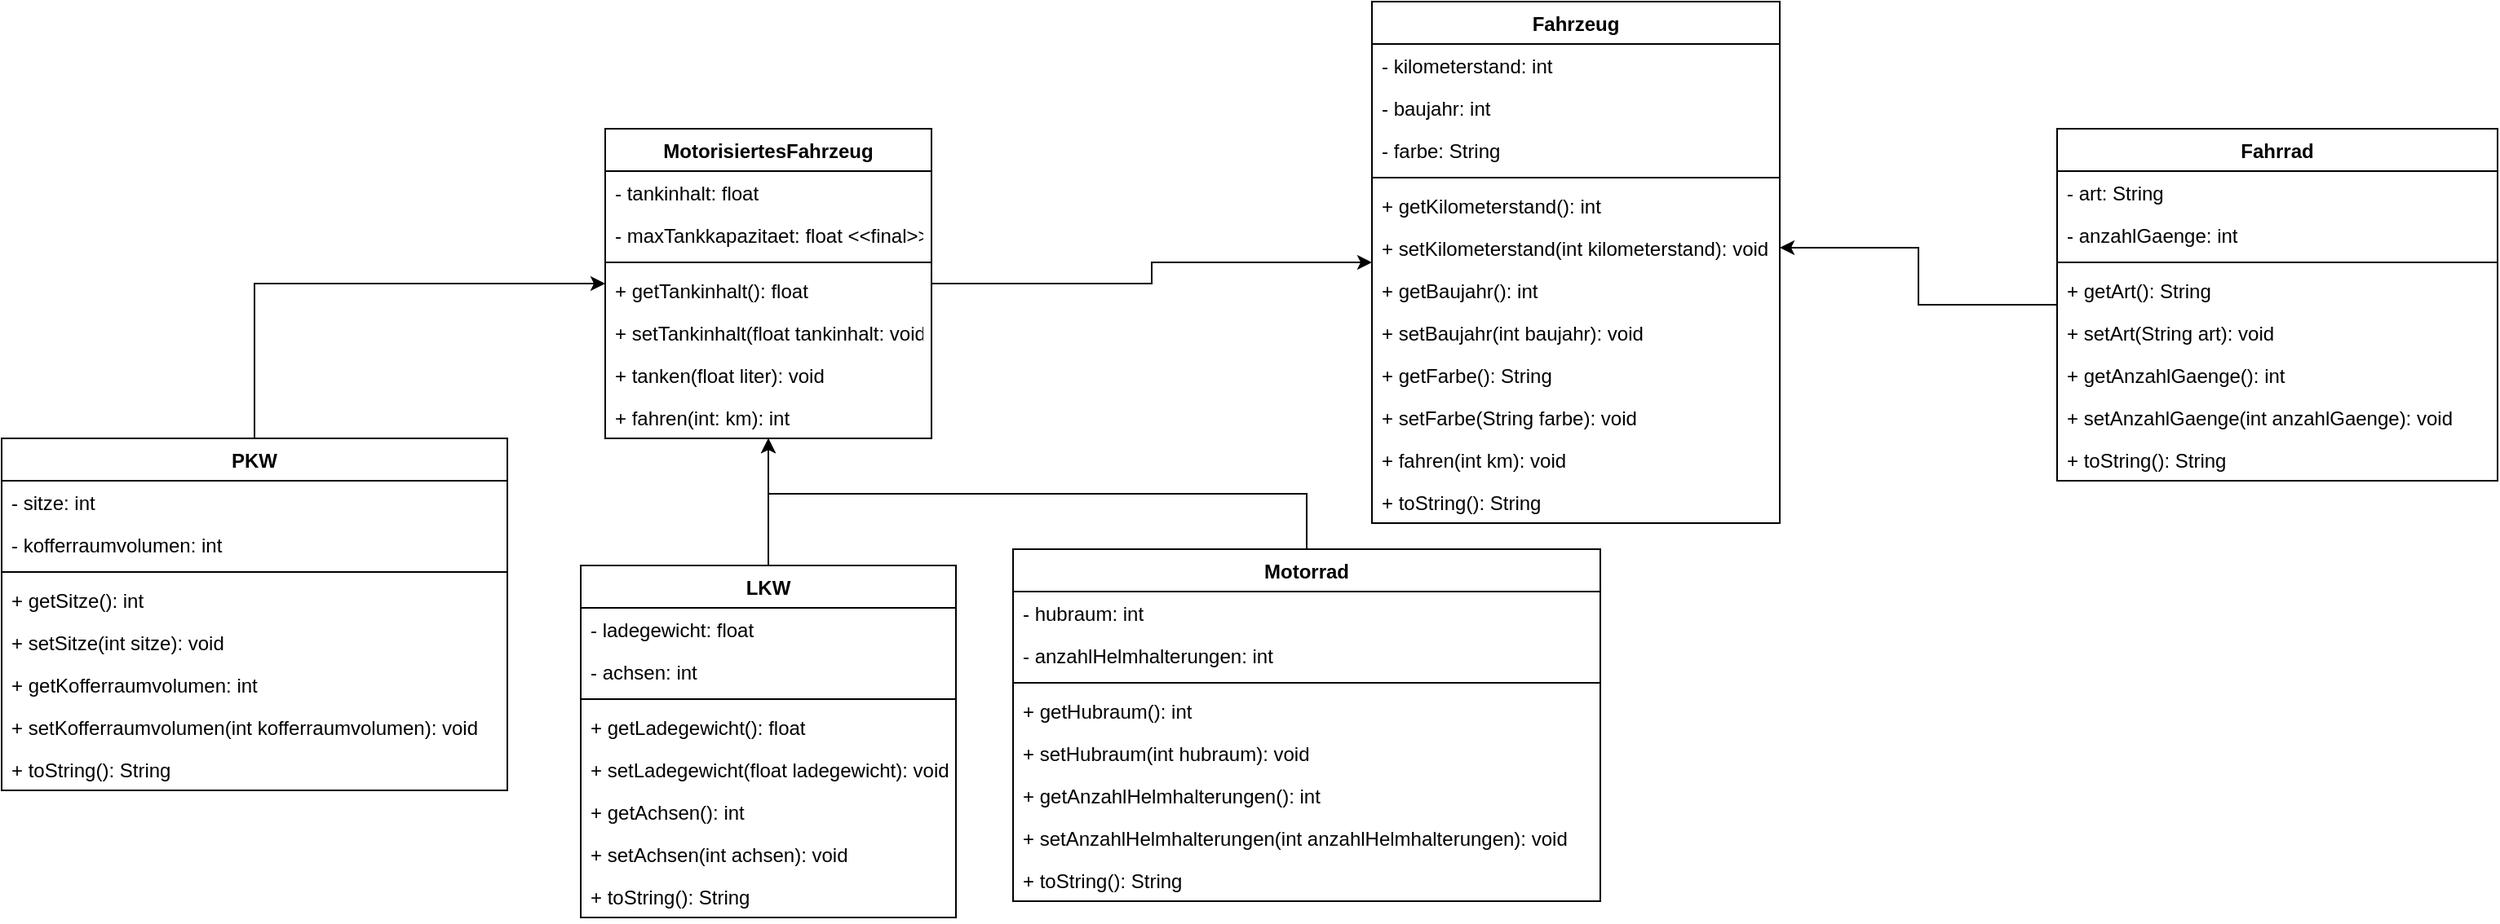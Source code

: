 <mxfile version="19.0.1" type="device"><diagram id="Y0OmzxcASAT7tjAqkf_t" name="Seite-1"><mxGraphModel dx="211" dy="1810" grid="1" gridSize="10" guides="1" tooltips="1" connect="1" arrows="1" fold="1" page="1" pageScale="1" pageWidth="827" pageHeight="1169" math="0" shadow="0"><root><mxCell id="0"/><mxCell id="1" parent="0"/><mxCell id="k6wUv0KEqBvNM9JtTSoS-62" value="Fahrzeug" style="swimlane;fontStyle=1;align=center;verticalAlign=top;childLayout=stackLayout;horizontal=1;startSize=26;horizontalStack=0;resizeParent=1;resizeParentMax=0;resizeLast=0;collapsible=1;marginBottom=0;" parent="1" vertex="1"><mxGeometry x="1730" y="-1146" width="250" height="320" as="geometry"/></mxCell><mxCell id="k6wUv0KEqBvNM9JtTSoS-64" value="- kilometerstand: int" style="text;strokeColor=none;fillColor=none;align=left;verticalAlign=top;spacingLeft=4;spacingRight=4;overflow=hidden;rotatable=0;points=[[0,0.5],[1,0.5]];portConstraint=eastwest;" parent="k6wUv0KEqBvNM9JtTSoS-62" vertex="1"><mxGeometry y="26" width="250" height="26" as="geometry"/></mxCell><mxCell id="k6wUv0KEqBvNM9JtTSoS-66" value="- baujahr: int" style="text;strokeColor=none;fillColor=none;align=left;verticalAlign=top;spacingLeft=4;spacingRight=4;overflow=hidden;rotatable=0;points=[[0,0.5],[1,0.5]];portConstraint=eastwest;" parent="k6wUv0KEqBvNM9JtTSoS-62" vertex="1"><mxGeometry y="52" width="250" height="26" as="geometry"/></mxCell><mxCell id="k6wUv0KEqBvNM9JtTSoS-67" value="- farbe: String" style="text;strokeColor=none;fillColor=none;align=left;verticalAlign=top;spacingLeft=4;spacingRight=4;overflow=hidden;rotatable=0;points=[[0,0.5],[1,0.5]];portConstraint=eastwest;" parent="k6wUv0KEqBvNM9JtTSoS-62" vertex="1"><mxGeometry y="78" width="250" height="26" as="geometry"/></mxCell><mxCell id="k6wUv0KEqBvNM9JtTSoS-71" value="" style="line;strokeWidth=1;fillColor=none;align=left;verticalAlign=middle;spacingTop=-1;spacingLeft=3;spacingRight=3;rotatable=0;labelPosition=right;points=[];portConstraint=eastwest;" parent="k6wUv0KEqBvNM9JtTSoS-62" vertex="1"><mxGeometry y="104" width="250" height="8" as="geometry"/></mxCell><mxCell id="k6wUv0KEqBvNM9JtTSoS-72" value="+ getKilometerstand(): int" style="text;strokeColor=none;fillColor=none;align=left;verticalAlign=top;spacingLeft=4;spacingRight=4;overflow=hidden;rotatable=0;points=[[0,0.5],[1,0.5]];portConstraint=eastwest;" parent="k6wUv0KEqBvNM9JtTSoS-62" vertex="1"><mxGeometry y="112" width="250" height="26" as="geometry"/></mxCell><mxCell id="k6wUv0KEqBvNM9JtTSoS-73" value="+ setKilometerstand(int kilometerstand): void" style="text;strokeColor=none;fillColor=none;align=left;verticalAlign=top;spacingLeft=4;spacingRight=4;overflow=hidden;rotatable=0;points=[[0,0.5],[1,0.5]];portConstraint=eastwest;" parent="k6wUv0KEqBvNM9JtTSoS-62" vertex="1"><mxGeometry y="138" width="250" height="26" as="geometry"/></mxCell><mxCell id="vWXZyqVZR9DLt2OENwW7-8" value="+ getBaujahr(): int" style="text;strokeColor=none;fillColor=none;align=left;verticalAlign=top;spacingLeft=4;spacingRight=4;overflow=hidden;rotatable=0;points=[[0,0.5],[1,0.5]];portConstraint=eastwest;" parent="k6wUv0KEqBvNM9JtTSoS-62" vertex="1"><mxGeometry y="164" width="250" height="26" as="geometry"/></mxCell><mxCell id="vWXZyqVZR9DLt2OENwW7-9" value="+ setBaujahr(int baujahr): void" style="text;strokeColor=none;fillColor=none;align=left;verticalAlign=top;spacingLeft=4;spacingRight=4;overflow=hidden;rotatable=0;points=[[0,0.5],[1,0.5]];portConstraint=eastwest;" parent="k6wUv0KEqBvNM9JtTSoS-62" vertex="1"><mxGeometry y="190" width="250" height="26" as="geometry"/></mxCell><mxCell id="vWXZyqVZR9DLt2OENwW7-10" value="+ getFarbe(): String" style="text;strokeColor=none;fillColor=none;align=left;verticalAlign=top;spacingLeft=4;spacingRight=4;overflow=hidden;rotatable=0;points=[[0,0.5],[1,0.5]];portConstraint=eastwest;" parent="k6wUv0KEqBvNM9JtTSoS-62" vertex="1"><mxGeometry y="216" width="250" height="26" as="geometry"/></mxCell><mxCell id="vWXZyqVZR9DLt2OENwW7-11" value="+ setFarbe(String farbe): void" style="text;strokeColor=none;fillColor=none;align=left;verticalAlign=top;spacingLeft=4;spacingRight=4;overflow=hidden;rotatable=0;points=[[0,0.5],[1,0.5]];portConstraint=eastwest;" parent="k6wUv0KEqBvNM9JtTSoS-62" vertex="1"><mxGeometry y="242" width="250" height="26" as="geometry"/></mxCell><mxCell id="vWXZyqVZR9DLt2OENwW7-12" value="+ fahren(int km): void" style="text;strokeColor=none;fillColor=none;align=left;verticalAlign=top;spacingLeft=4;spacingRight=4;overflow=hidden;rotatable=0;points=[[0,0.5],[1,0.5]];portConstraint=eastwest;" parent="k6wUv0KEqBvNM9JtTSoS-62" vertex="1"><mxGeometry y="268" width="250" height="26" as="geometry"/></mxCell><mxCell id="efdVlefwRJ8nfMo9CLNG-1" value="+ toString(): String" style="text;strokeColor=none;fillColor=none;align=left;verticalAlign=top;spacingLeft=4;spacingRight=4;overflow=hidden;rotatable=0;points=[[0,0.5],[1,0.5]];portConstraint=eastwest;" vertex="1" parent="k6wUv0KEqBvNM9JtTSoS-62"><mxGeometry y="294" width="250" height="26" as="geometry"/></mxCell><mxCell id="fyn4RjbKtP2LwTOOT9LX-7" style="edgeStyle=orthogonalEdgeStyle;rounded=0;orthogonalLoop=1;jettySize=auto;html=1;exitX=0.5;exitY=0;exitDx=0;exitDy=0;" parent="1" source="k6wUv0KEqBvNM9JtTSoS-76" target="vWXZyqVZR9DLt2OENwW7-13" edge="1"><mxGeometry relative="1" as="geometry"/></mxCell><mxCell id="k6wUv0KEqBvNM9JtTSoS-76" value="PKW" style="swimlane;fontStyle=1;align=center;verticalAlign=top;childLayout=stackLayout;horizontal=1;startSize=26;horizontalStack=0;resizeParent=1;resizeParentMax=0;resizeLast=0;collapsible=1;marginBottom=0;" parent="1" vertex="1"><mxGeometry x="890" y="-878" width="310" height="216" as="geometry"/></mxCell><mxCell id="k6wUv0KEqBvNM9JtTSoS-77" value="- sitze: int" style="text;strokeColor=none;fillColor=none;align=left;verticalAlign=top;spacingLeft=4;spacingRight=4;overflow=hidden;rotatable=0;points=[[0,0.5],[1,0.5]];portConstraint=eastwest;" parent="k6wUv0KEqBvNM9JtTSoS-76" vertex="1"><mxGeometry y="26" width="310" height="26" as="geometry"/></mxCell><mxCell id="k6wUv0KEqBvNM9JtTSoS-78" value="- kofferraumvolumen: int" style="text;strokeColor=none;fillColor=none;align=left;verticalAlign=top;spacingLeft=4;spacingRight=4;overflow=hidden;rotatable=0;points=[[0,0.5],[1,0.5]];portConstraint=eastwest;" parent="k6wUv0KEqBvNM9JtTSoS-76" vertex="1"><mxGeometry y="52" width="310" height="26" as="geometry"/></mxCell><mxCell id="k6wUv0KEqBvNM9JtTSoS-79" value="" style="line;strokeWidth=1;fillColor=none;align=left;verticalAlign=middle;spacingTop=-1;spacingLeft=3;spacingRight=3;rotatable=0;labelPosition=right;points=[];portConstraint=eastwest;" parent="k6wUv0KEqBvNM9JtTSoS-76" vertex="1"><mxGeometry y="78" width="310" height="8" as="geometry"/></mxCell><mxCell id="vWXZyqVZR9DLt2OENwW7-21" value="+ getSitze(): int" style="text;strokeColor=none;fillColor=none;align=left;verticalAlign=top;spacingLeft=4;spacingRight=4;overflow=hidden;rotatable=0;points=[[0,0.5],[1,0.5]];portConstraint=eastwest;" parent="k6wUv0KEqBvNM9JtTSoS-76" vertex="1"><mxGeometry y="86" width="310" height="26" as="geometry"/></mxCell><mxCell id="vWXZyqVZR9DLt2OENwW7-27" value="+ setSitze(int sitze): void&#10;" style="text;strokeColor=none;fillColor=none;align=left;verticalAlign=top;spacingLeft=4;spacingRight=4;overflow=hidden;rotatable=0;points=[[0,0.5],[1,0.5]];portConstraint=eastwest;" parent="k6wUv0KEqBvNM9JtTSoS-76" vertex="1"><mxGeometry y="112" width="310" height="26" as="geometry"/></mxCell><mxCell id="vWXZyqVZR9DLt2OENwW7-28" value="+ getKofferraumvolumen: int" style="text;strokeColor=none;fillColor=none;align=left;verticalAlign=top;spacingLeft=4;spacingRight=4;overflow=hidden;rotatable=0;points=[[0,0.5],[1,0.5]];portConstraint=eastwest;" parent="k6wUv0KEqBvNM9JtTSoS-76" vertex="1"><mxGeometry y="138" width="310" height="26" as="geometry"/></mxCell><mxCell id="vWXZyqVZR9DLt2OENwW7-29" value="+ setKofferraumvolumen(int kofferraumvolumen): void" style="text;strokeColor=none;fillColor=none;align=left;verticalAlign=top;spacingLeft=4;spacingRight=4;overflow=hidden;rotatable=0;points=[[0,0.5],[1,0.5]];portConstraint=eastwest;" parent="k6wUv0KEqBvNM9JtTSoS-76" vertex="1"><mxGeometry y="164" width="310" height="26" as="geometry"/></mxCell><mxCell id="efdVlefwRJ8nfMo9CLNG-4" value="+ toString(): String" style="text;strokeColor=none;fillColor=none;align=left;verticalAlign=top;spacingLeft=4;spacingRight=4;overflow=hidden;rotatable=0;points=[[0,0.5],[1,0.5]];portConstraint=eastwest;" vertex="1" parent="k6wUv0KEqBvNM9JtTSoS-76"><mxGeometry y="190" width="310" height="26" as="geometry"/></mxCell><mxCell id="fyn4RjbKtP2LwTOOT9LX-5" style="edgeStyle=orthogonalEdgeStyle;rounded=0;orthogonalLoop=1;jettySize=auto;html=1;" parent="1" source="k6wUv0KEqBvNM9JtTSoS-84" target="vWXZyqVZR9DLt2OENwW7-13" edge="1"><mxGeometry relative="1" as="geometry"/></mxCell><mxCell id="k6wUv0KEqBvNM9JtTSoS-84" value="LKW" style="swimlane;fontStyle=1;align=center;verticalAlign=top;childLayout=stackLayout;horizontal=1;startSize=26;horizontalStack=0;resizeParent=1;resizeParentMax=0;resizeLast=0;collapsible=1;marginBottom=0;" parent="1" vertex="1"><mxGeometry x="1245" y="-800" width="230" height="216" as="geometry"/></mxCell><mxCell id="k6wUv0KEqBvNM9JtTSoS-85" value="- ladegewicht: float" style="text;strokeColor=none;fillColor=none;align=left;verticalAlign=top;spacingLeft=4;spacingRight=4;overflow=hidden;rotatable=0;points=[[0,0.5],[1,0.5]];portConstraint=eastwest;" parent="k6wUv0KEqBvNM9JtTSoS-84" vertex="1"><mxGeometry y="26" width="230" height="26" as="geometry"/></mxCell><mxCell id="k6wUv0KEqBvNM9JtTSoS-86" value="- achsen: int" style="text;strokeColor=none;fillColor=none;align=left;verticalAlign=top;spacingLeft=4;spacingRight=4;overflow=hidden;rotatable=0;points=[[0,0.5],[1,0.5]];portConstraint=eastwest;" parent="k6wUv0KEqBvNM9JtTSoS-84" vertex="1"><mxGeometry y="52" width="230" height="26" as="geometry"/></mxCell><mxCell id="k6wUv0KEqBvNM9JtTSoS-87" value="" style="line;strokeWidth=1;fillColor=none;align=left;verticalAlign=middle;spacingTop=-1;spacingLeft=3;spacingRight=3;rotatable=0;labelPosition=right;points=[];portConstraint=eastwest;" parent="k6wUv0KEqBvNM9JtTSoS-84" vertex="1"><mxGeometry y="78" width="230" height="8" as="geometry"/></mxCell><mxCell id="vWXZyqVZR9DLt2OENwW7-38" value="+ getLadegewicht(): float" style="text;strokeColor=none;fillColor=none;align=left;verticalAlign=top;spacingLeft=4;spacingRight=4;overflow=hidden;rotatable=0;points=[[0,0.5],[1,0.5]];portConstraint=eastwest;" parent="k6wUv0KEqBvNM9JtTSoS-84" vertex="1"><mxGeometry y="86" width="230" height="26" as="geometry"/></mxCell><mxCell id="vWXZyqVZR9DLt2OENwW7-39" value="+ setLadegewicht(float ladegewicht): void" style="text;strokeColor=none;fillColor=none;align=left;verticalAlign=top;spacingLeft=4;spacingRight=4;overflow=hidden;rotatable=0;points=[[0,0.5],[1,0.5]];portConstraint=eastwest;" parent="k6wUv0KEqBvNM9JtTSoS-84" vertex="1"><mxGeometry y="112" width="230" height="26" as="geometry"/></mxCell><mxCell id="vWXZyqVZR9DLt2OENwW7-40" value="+ getAchsen(): int" style="text;strokeColor=none;fillColor=none;align=left;verticalAlign=top;spacingLeft=4;spacingRight=4;overflow=hidden;rotatable=0;points=[[0,0.5],[1,0.5]];portConstraint=eastwest;" parent="k6wUv0KEqBvNM9JtTSoS-84" vertex="1"><mxGeometry y="138" width="230" height="26" as="geometry"/></mxCell><mxCell id="vWXZyqVZR9DLt2OENwW7-41" value="+ setAchsen(int achsen): void" style="text;strokeColor=none;fillColor=none;align=left;verticalAlign=top;spacingLeft=4;spacingRight=4;overflow=hidden;rotatable=0;points=[[0,0.5],[1,0.5]];portConstraint=eastwest;" parent="k6wUv0KEqBvNM9JtTSoS-84" vertex="1"><mxGeometry y="164" width="230" height="26" as="geometry"/></mxCell><mxCell id="efdVlefwRJ8nfMo9CLNG-5" value="+ toString(): String" style="text;strokeColor=none;fillColor=none;align=left;verticalAlign=top;spacingLeft=4;spacingRight=4;overflow=hidden;rotatable=0;points=[[0,0.5],[1,0.5]];portConstraint=eastwest;" vertex="1" parent="k6wUv0KEqBvNM9JtTSoS-84"><mxGeometry y="190" width="230" height="26" as="geometry"/></mxCell><mxCell id="fyn4RjbKtP2LwTOOT9LX-6" style="edgeStyle=orthogonalEdgeStyle;rounded=0;orthogonalLoop=1;jettySize=auto;html=1;exitX=0.5;exitY=0;exitDx=0;exitDy=0;" parent="1" source="k6wUv0KEqBvNM9JtTSoS-93" target="vWXZyqVZR9DLt2OENwW7-13" edge="1"><mxGeometry relative="1" as="geometry"/></mxCell><mxCell id="k6wUv0KEqBvNM9JtTSoS-93" value="Motorrad" style="swimlane;fontStyle=1;align=center;verticalAlign=top;childLayout=stackLayout;horizontal=1;startSize=26;horizontalStack=0;resizeParent=1;resizeParentMax=0;resizeLast=0;collapsible=1;marginBottom=0;" parent="1" vertex="1"><mxGeometry x="1510" y="-810" width="360" height="216" as="geometry"/></mxCell><mxCell id="k6wUv0KEqBvNM9JtTSoS-97" value="- hubraum: int" style="text;strokeColor=none;fillColor=none;align=left;verticalAlign=top;spacingLeft=4;spacingRight=4;overflow=hidden;rotatable=0;points=[[0,0.5],[1,0.5]];portConstraint=eastwest;" parent="k6wUv0KEqBvNM9JtTSoS-93" vertex="1"><mxGeometry y="26" width="360" height="26" as="geometry"/></mxCell><mxCell id="k6wUv0KEqBvNM9JtTSoS-122" value="- anzahlHelmhalterungen: int" style="text;strokeColor=none;fillColor=none;align=left;verticalAlign=top;spacingLeft=4;spacingRight=4;overflow=hidden;rotatable=0;points=[[0,0.5],[1,0.5]];portConstraint=eastwest;" parent="k6wUv0KEqBvNM9JtTSoS-93" vertex="1"><mxGeometry y="52" width="360" height="26" as="geometry"/></mxCell><mxCell id="k6wUv0KEqBvNM9JtTSoS-94" value="" style="line;strokeWidth=1;fillColor=none;align=left;verticalAlign=middle;spacingTop=-1;spacingLeft=3;spacingRight=3;rotatable=0;labelPosition=right;points=[];portConstraint=eastwest;" parent="k6wUv0KEqBvNM9JtTSoS-93" vertex="1"><mxGeometry y="78" width="360" height="8" as="geometry"/></mxCell><mxCell id="vWXZyqVZR9DLt2OENwW7-30" value="+ getHubraum(): int" style="text;strokeColor=none;fillColor=none;align=left;verticalAlign=top;spacingLeft=4;spacingRight=4;overflow=hidden;rotatable=0;points=[[0,0.5],[1,0.5]];portConstraint=eastwest;" parent="k6wUv0KEqBvNM9JtTSoS-93" vertex="1"><mxGeometry y="86" width="360" height="26" as="geometry"/></mxCell><mxCell id="vWXZyqVZR9DLt2OENwW7-31" value="+ setHubraum(int hubraum): void" style="text;strokeColor=none;fillColor=none;align=left;verticalAlign=top;spacingLeft=4;spacingRight=4;overflow=hidden;rotatable=0;points=[[0,0.5],[1,0.5]];portConstraint=eastwest;" parent="k6wUv0KEqBvNM9JtTSoS-93" vertex="1"><mxGeometry y="112" width="360" height="26" as="geometry"/></mxCell><mxCell id="vWXZyqVZR9DLt2OENwW7-32" value="+ getAnzahlHelmhalterungen(): int" style="text;strokeColor=none;fillColor=none;align=left;verticalAlign=top;spacingLeft=4;spacingRight=4;overflow=hidden;rotatable=0;points=[[0,0.5],[1,0.5]];portConstraint=eastwest;" parent="k6wUv0KEqBvNM9JtTSoS-93" vertex="1"><mxGeometry y="138" width="360" height="26" as="geometry"/></mxCell><mxCell id="vWXZyqVZR9DLt2OENwW7-33" value="+ setAnzahlHelmhalterungen(int anzahlHelmhalterungen): void" style="text;strokeColor=none;fillColor=none;align=left;verticalAlign=top;spacingLeft=4;spacingRight=4;overflow=hidden;rotatable=0;points=[[0,0.5],[1,0.5]];portConstraint=eastwest;" parent="k6wUv0KEqBvNM9JtTSoS-93" vertex="1"><mxGeometry y="164" width="360" height="26" as="geometry"/></mxCell><mxCell id="efdVlefwRJ8nfMo9CLNG-7" value="+ toString(): String" style="text;strokeColor=none;fillColor=none;align=left;verticalAlign=top;spacingLeft=4;spacingRight=4;overflow=hidden;rotatable=0;points=[[0,0.5],[1,0.5]];portConstraint=eastwest;" vertex="1" parent="k6wUv0KEqBvNM9JtTSoS-93"><mxGeometry y="190" width="360" height="26" as="geometry"/></mxCell><mxCell id="vWXZyqVZR9DLt2OENwW7-49" style="edgeStyle=orthogonalEdgeStyle;rounded=0;orthogonalLoop=1;jettySize=auto;html=1;entryX=1;entryY=0.5;entryDx=0;entryDy=0;" parent="1" source="k6wUv0KEqBvNM9JtTSoS-99" target="k6wUv0KEqBvNM9JtTSoS-73" edge="1"><mxGeometry relative="1" as="geometry"/></mxCell><mxCell id="k6wUv0KEqBvNM9JtTSoS-99" value="Fahrrad" style="swimlane;fontStyle=1;align=center;verticalAlign=top;childLayout=stackLayout;horizontal=1;startSize=26;horizontalStack=0;resizeParent=1;resizeParentMax=0;resizeLast=0;collapsible=1;marginBottom=0;" parent="1" vertex="1"><mxGeometry x="2150" y="-1068" width="270" height="216" as="geometry"/></mxCell><mxCell id="k6wUv0KEqBvNM9JtTSoS-100" value="- art: String" style="text;strokeColor=none;fillColor=none;align=left;verticalAlign=top;spacingLeft=4;spacingRight=4;overflow=hidden;rotatable=0;points=[[0,0.5],[1,0.5]];portConstraint=eastwest;" parent="k6wUv0KEqBvNM9JtTSoS-99" vertex="1"><mxGeometry y="26" width="270" height="26" as="geometry"/></mxCell><mxCell id="k6wUv0KEqBvNM9JtTSoS-121" value="- anzahlGaenge: int" style="text;strokeColor=none;fillColor=none;align=left;verticalAlign=top;spacingLeft=4;spacingRight=4;overflow=hidden;rotatable=0;points=[[0,0.5],[1,0.5]];portConstraint=eastwest;" parent="k6wUv0KEqBvNM9JtTSoS-99" vertex="1"><mxGeometry y="52" width="270" height="26" as="geometry"/></mxCell><mxCell id="k6wUv0KEqBvNM9JtTSoS-101" value="" style="line;strokeWidth=1;fillColor=none;align=left;verticalAlign=middle;spacingTop=-1;spacingLeft=3;spacingRight=3;rotatable=0;labelPosition=right;points=[];portConstraint=eastwest;" parent="k6wUv0KEqBvNM9JtTSoS-99" vertex="1"><mxGeometry y="78" width="270" height="8" as="geometry"/></mxCell><mxCell id="vWXZyqVZR9DLt2OENwW7-34" value="+ getArt(): String" style="text;strokeColor=none;fillColor=none;align=left;verticalAlign=top;spacingLeft=4;spacingRight=4;overflow=hidden;rotatable=0;points=[[0,0.5],[1,0.5]];portConstraint=eastwest;" parent="k6wUv0KEqBvNM9JtTSoS-99" vertex="1"><mxGeometry y="86" width="270" height="26" as="geometry"/></mxCell><mxCell id="vWXZyqVZR9DLt2OENwW7-35" value="+ setArt(String art): void" style="text;strokeColor=none;fillColor=none;align=left;verticalAlign=top;spacingLeft=4;spacingRight=4;overflow=hidden;rotatable=0;points=[[0,0.5],[1,0.5]];portConstraint=eastwest;" parent="k6wUv0KEqBvNM9JtTSoS-99" vertex="1"><mxGeometry y="112" width="270" height="26" as="geometry"/></mxCell><mxCell id="vWXZyqVZR9DLt2OENwW7-36" value="+ getAnzahlGaenge(): int" style="text;strokeColor=none;fillColor=none;align=left;verticalAlign=top;spacingLeft=4;spacingRight=4;overflow=hidden;rotatable=0;points=[[0,0.5],[1,0.5]];portConstraint=eastwest;" parent="k6wUv0KEqBvNM9JtTSoS-99" vertex="1"><mxGeometry y="138" width="270" height="26" as="geometry"/></mxCell><mxCell id="vWXZyqVZR9DLt2OENwW7-37" value="+ setAnzahlGaenge(int anzahlGaenge): void" style="text;strokeColor=none;fillColor=none;align=left;verticalAlign=top;spacingLeft=4;spacingRight=4;overflow=hidden;rotatable=0;points=[[0,0.5],[1,0.5]];portConstraint=eastwest;" parent="k6wUv0KEqBvNM9JtTSoS-99" vertex="1"><mxGeometry y="164" width="270" height="26" as="geometry"/></mxCell><mxCell id="efdVlefwRJ8nfMo9CLNG-6" value="+ toString(): String" style="text;strokeColor=none;fillColor=none;align=left;verticalAlign=top;spacingLeft=4;spacingRight=4;overflow=hidden;rotatable=0;points=[[0,0.5],[1,0.5]];portConstraint=eastwest;" vertex="1" parent="k6wUv0KEqBvNM9JtTSoS-99"><mxGeometry y="190" width="270" height="26" as="geometry"/></mxCell><mxCell id="vWXZyqVZR9DLt2OENwW7-46" style="edgeStyle=orthogonalEdgeStyle;rounded=0;orthogonalLoop=1;jettySize=auto;html=1;" parent="1" source="vWXZyqVZR9DLt2OENwW7-13" target="k6wUv0KEqBvNM9JtTSoS-62" edge="1"><mxGeometry relative="1" as="geometry"/></mxCell><mxCell id="vWXZyqVZR9DLt2OENwW7-13" value="MotorisiertesFahrzeug" style="swimlane;fontStyle=1;align=center;verticalAlign=top;childLayout=stackLayout;horizontal=1;startSize=26;horizontalStack=0;resizeParent=1;resizeParentMax=0;resizeLast=0;collapsible=1;marginBottom=0;" parent="1" vertex="1"><mxGeometry x="1260" y="-1068" width="200" height="190" as="geometry"/></mxCell><mxCell id="vWXZyqVZR9DLt2OENwW7-14" value="- tankinhalt: float" style="text;strokeColor=none;fillColor=none;align=left;verticalAlign=top;spacingLeft=4;spacingRight=4;overflow=hidden;rotatable=0;points=[[0,0.5],[1,0.5]];portConstraint=eastwest;" parent="vWXZyqVZR9DLt2OENwW7-13" vertex="1"><mxGeometry y="26" width="200" height="26" as="geometry"/></mxCell><mxCell id="efdVlefwRJ8nfMo9CLNG-2" value="- maxTankkapazitaet: float &lt;&lt;final&gt;&gt;" style="text;strokeColor=none;fillColor=none;align=left;verticalAlign=top;spacingLeft=4;spacingRight=4;overflow=hidden;rotatable=0;points=[[0,0.5],[1,0.5]];portConstraint=eastwest;" vertex="1" parent="vWXZyqVZR9DLt2OENwW7-13"><mxGeometry y="52" width="200" height="26" as="geometry"/></mxCell><mxCell id="vWXZyqVZR9DLt2OENwW7-16" value="" style="line;strokeWidth=1;fillColor=none;align=left;verticalAlign=middle;spacingTop=-1;spacingLeft=3;spacingRight=3;rotatable=0;labelPosition=right;points=[];portConstraint=eastwest;" parent="vWXZyqVZR9DLt2OENwW7-13" vertex="1"><mxGeometry y="78" width="200" height="8" as="geometry"/></mxCell><mxCell id="vWXZyqVZR9DLt2OENwW7-18" value="+ getTankinhalt(): float" style="text;strokeColor=none;fillColor=none;align=left;verticalAlign=top;spacingLeft=4;spacingRight=4;overflow=hidden;rotatable=0;points=[[0,0.5],[1,0.5]];portConstraint=eastwest;" parent="vWXZyqVZR9DLt2OENwW7-13" vertex="1"><mxGeometry y="86" width="200" height="26" as="geometry"/></mxCell><mxCell id="vWXZyqVZR9DLt2OENwW7-19" value="+ setTankinhalt(float tankinhalt: void" style="text;strokeColor=none;fillColor=none;align=left;verticalAlign=top;spacingLeft=4;spacingRight=4;overflow=hidden;rotatable=0;points=[[0,0.5],[1,0.5]];portConstraint=eastwest;" parent="vWXZyqVZR9DLt2OENwW7-13" vertex="1"><mxGeometry y="112" width="200" height="26" as="geometry"/></mxCell><mxCell id="vWXZyqVZR9DLt2OENwW7-20" value="+ tanken(float liter): void" style="text;strokeColor=none;fillColor=none;align=left;verticalAlign=top;spacingLeft=4;spacingRight=4;overflow=hidden;rotatable=0;points=[[0,0.5],[1,0.5]];portConstraint=eastwest;" parent="vWXZyqVZR9DLt2OENwW7-13" vertex="1"><mxGeometry y="138" width="200" height="26" as="geometry"/></mxCell><mxCell id="efdVlefwRJ8nfMo9CLNG-3" value="+ fahren(int: km): int" style="text;strokeColor=none;fillColor=none;align=left;verticalAlign=top;spacingLeft=4;spacingRight=4;overflow=hidden;rotatable=0;points=[[0,0.5],[1,0.5]];portConstraint=eastwest;" vertex="1" parent="vWXZyqVZR9DLt2OENwW7-13"><mxGeometry y="164" width="200" height="26" as="geometry"/></mxCell></root></mxGraphModel></diagram></mxfile>